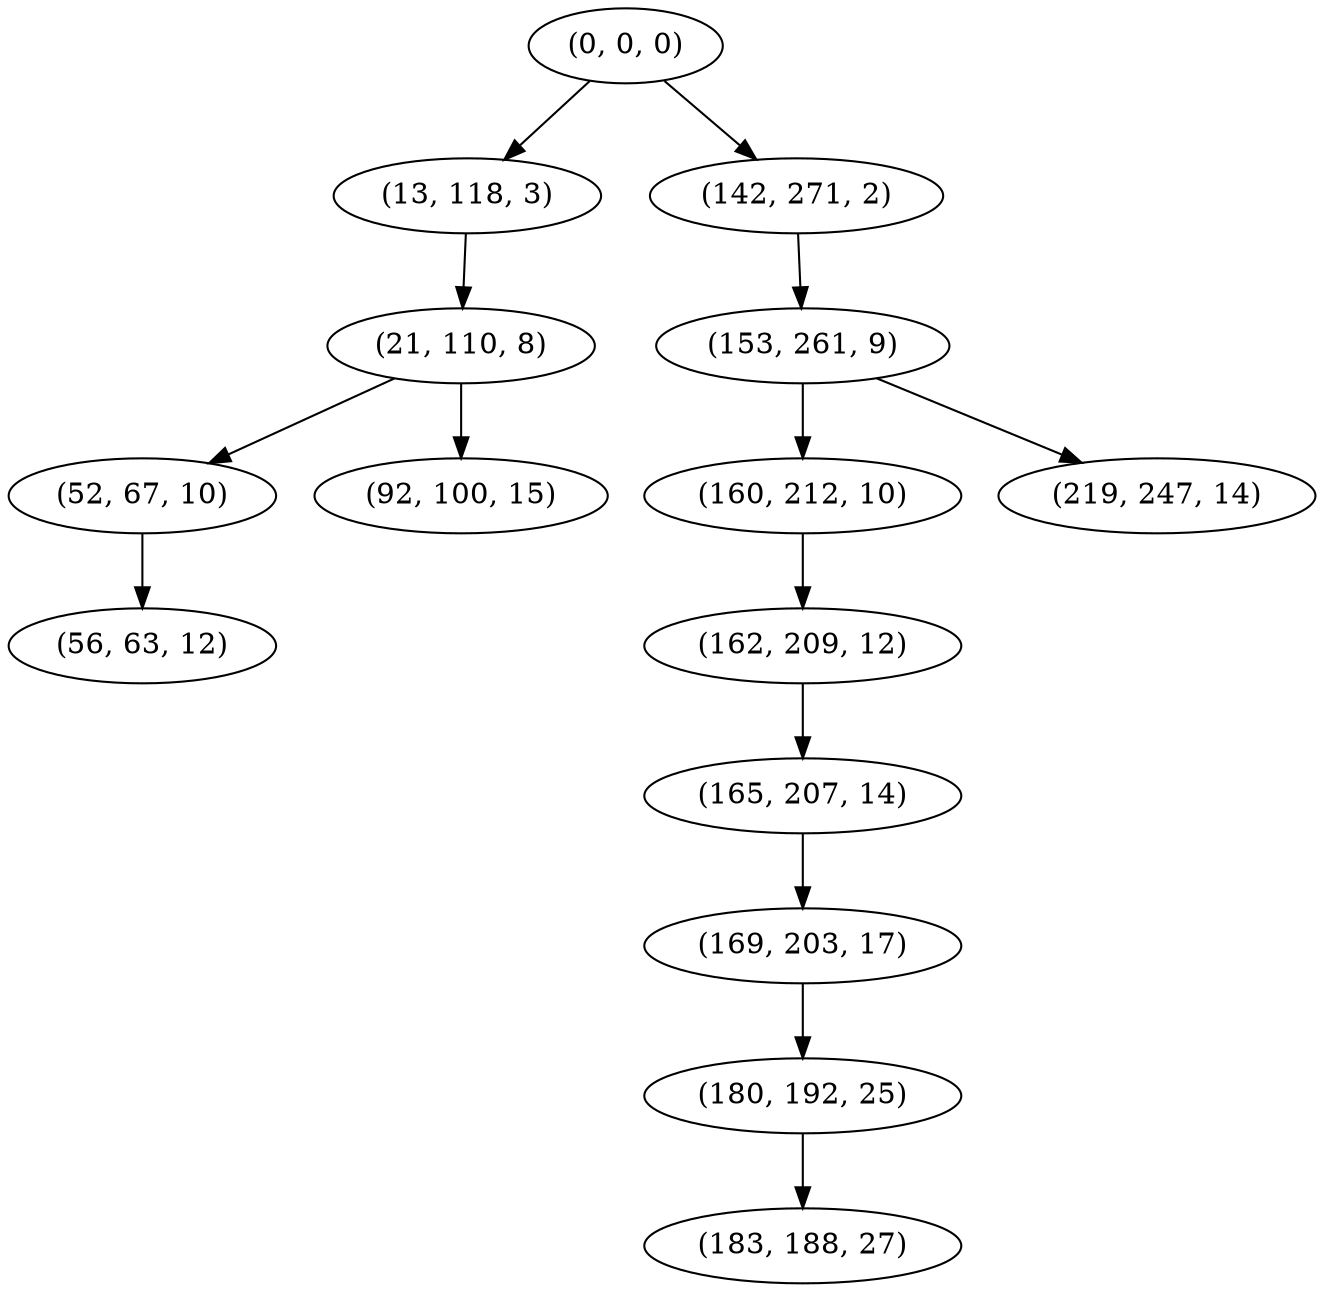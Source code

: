 digraph tree {
    "(0, 0, 0)";
    "(13, 118, 3)";
    "(21, 110, 8)";
    "(52, 67, 10)";
    "(56, 63, 12)";
    "(92, 100, 15)";
    "(142, 271, 2)";
    "(153, 261, 9)";
    "(160, 212, 10)";
    "(162, 209, 12)";
    "(165, 207, 14)";
    "(169, 203, 17)";
    "(180, 192, 25)";
    "(183, 188, 27)";
    "(219, 247, 14)";
    "(0, 0, 0)" -> "(13, 118, 3)";
    "(0, 0, 0)" -> "(142, 271, 2)";
    "(13, 118, 3)" -> "(21, 110, 8)";
    "(21, 110, 8)" -> "(52, 67, 10)";
    "(21, 110, 8)" -> "(92, 100, 15)";
    "(52, 67, 10)" -> "(56, 63, 12)";
    "(142, 271, 2)" -> "(153, 261, 9)";
    "(153, 261, 9)" -> "(160, 212, 10)";
    "(153, 261, 9)" -> "(219, 247, 14)";
    "(160, 212, 10)" -> "(162, 209, 12)";
    "(162, 209, 12)" -> "(165, 207, 14)";
    "(165, 207, 14)" -> "(169, 203, 17)";
    "(169, 203, 17)" -> "(180, 192, 25)";
    "(180, 192, 25)" -> "(183, 188, 27)";
}
